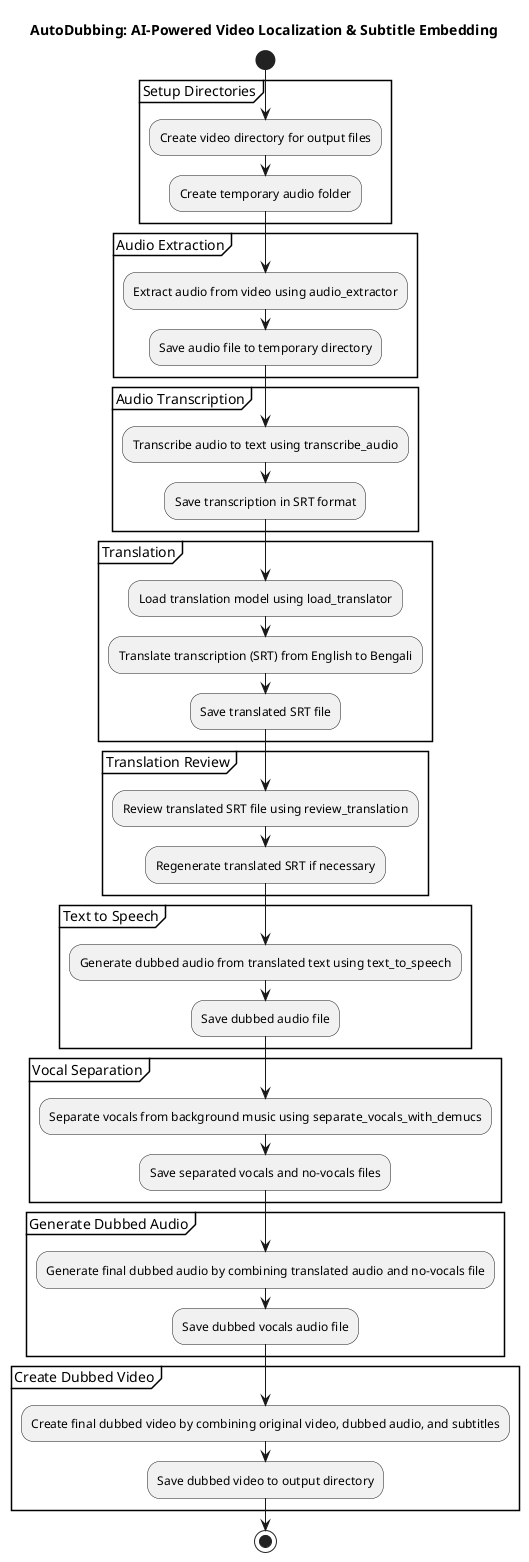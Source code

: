 @startuml
title: AutoDubbing: AI-Powered Video Localization & Subtitle Embedding

start

partition "Setup Directories" {
  :Create video directory for output files;
  :Create temporary audio folder;
}

partition "Audio Extraction" {
  :Extract audio from video using audio_extractor;
  :Save audio file to temporary directory;
}

partition "Audio Transcription" {
  :Transcribe audio to text using transcribe_audio;
  :Save transcription in SRT format;
}

partition "Translation" {
  :Load translation model using load_translator;
  :Translate transcription (SRT) from English to Bengali;
  :Save translated SRT file;
}

partition "Translation Review" {
  :Review translated SRT file using review_translation;
  :Regenerate translated SRT if necessary;
}

partition "Text to Speech" {
  :Generate dubbed audio from translated text using text_to_speech;
  :Save dubbed audio file;
}

partition "Vocal Separation" {
  :Separate vocals from background music using separate_vocals_with_demucs;
  :Save separated vocals and no-vocals files;
}

partition "Generate Dubbed Audio" {
  :Generate final dubbed audio by combining translated audio and no-vocals file;
  :Save dubbed vocals audio file;
}

partition "Create Dubbed Video" {
  :Create final dubbed video by combining original video, dubbed audio, and subtitles;
  :Save dubbed video to output directory;
}

stop

@enduml
